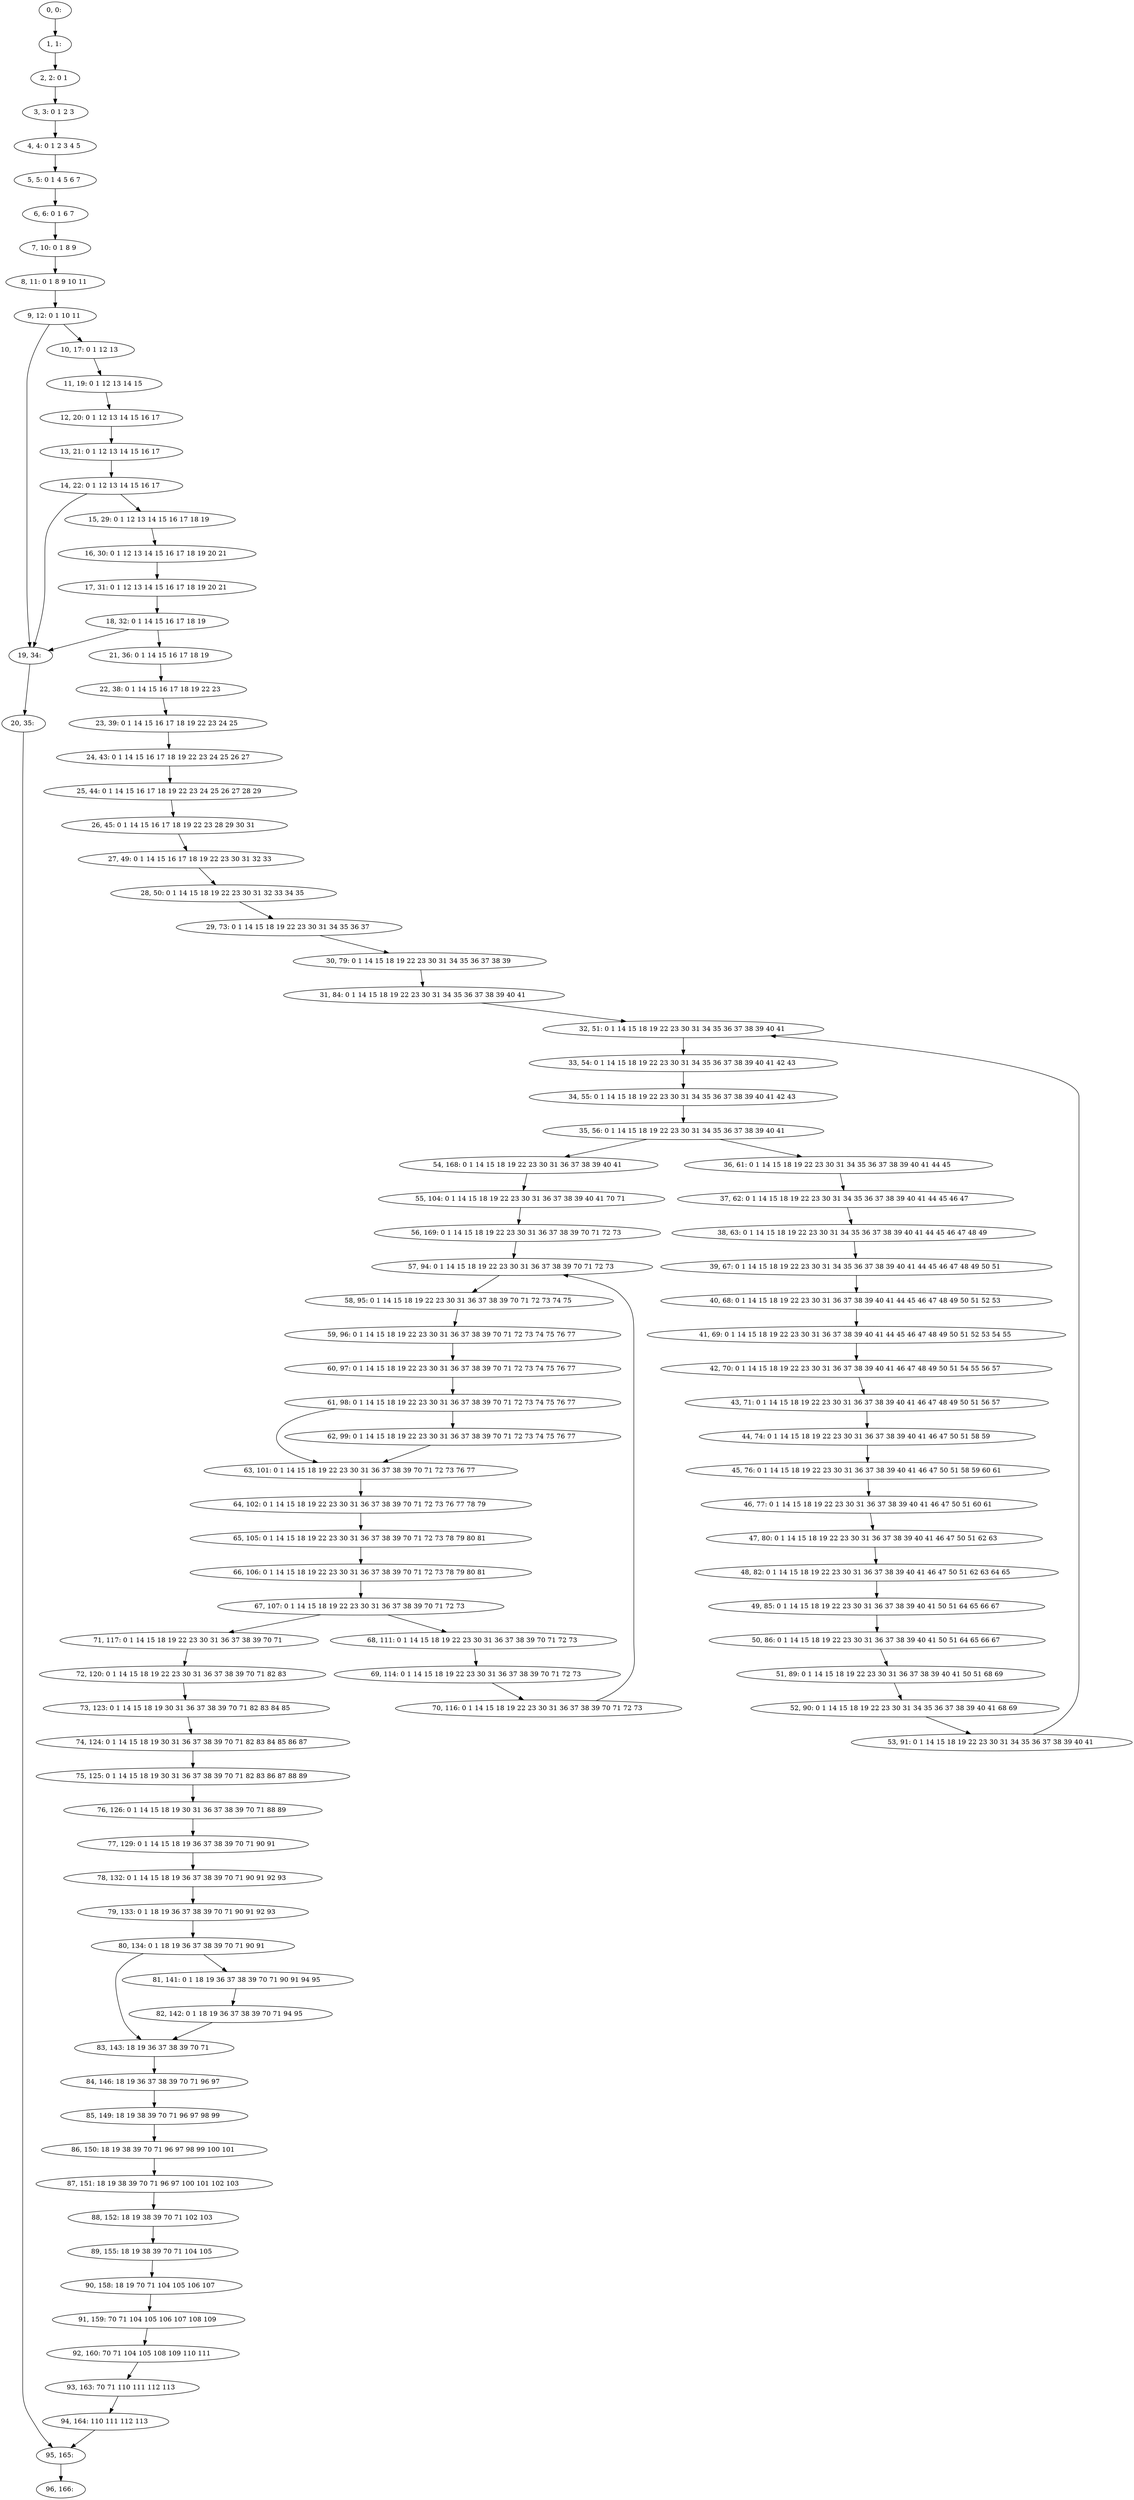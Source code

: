 digraph G {
0[label="0, 0: "];
1[label="1, 1: "];
2[label="2, 2: 0 1 "];
3[label="3, 3: 0 1 2 3 "];
4[label="4, 4: 0 1 2 3 4 5 "];
5[label="5, 5: 0 1 4 5 6 7 "];
6[label="6, 6: 0 1 6 7 "];
7[label="7, 10: 0 1 8 9 "];
8[label="8, 11: 0 1 8 9 10 11 "];
9[label="9, 12: 0 1 10 11 "];
10[label="10, 17: 0 1 12 13 "];
11[label="11, 19: 0 1 12 13 14 15 "];
12[label="12, 20: 0 1 12 13 14 15 16 17 "];
13[label="13, 21: 0 1 12 13 14 15 16 17 "];
14[label="14, 22: 0 1 12 13 14 15 16 17 "];
15[label="15, 29: 0 1 12 13 14 15 16 17 18 19 "];
16[label="16, 30: 0 1 12 13 14 15 16 17 18 19 20 21 "];
17[label="17, 31: 0 1 12 13 14 15 16 17 18 19 20 21 "];
18[label="18, 32: 0 1 14 15 16 17 18 19 "];
19[label="19, 34: "];
20[label="20, 35: "];
21[label="21, 36: 0 1 14 15 16 17 18 19 "];
22[label="22, 38: 0 1 14 15 16 17 18 19 22 23 "];
23[label="23, 39: 0 1 14 15 16 17 18 19 22 23 24 25 "];
24[label="24, 43: 0 1 14 15 16 17 18 19 22 23 24 25 26 27 "];
25[label="25, 44: 0 1 14 15 16 17 18 19 22 23 24 25 26 27 28 29 "];
26[label="26, 45: 0 1 14 15 16 17 18 19 22 23 28 29 30 31 "];
27[label="27, 49: 0 1 14 15 16 17 18 19 22 23 30 31 32 33 "];
28[label="28, 50: 0 1 14 15 18 19 22 23 30 31 32 33 34 35 "];
29[label="29, 73: 0 1 14 15 18 19 22 23 30 31 34 35 36 37 "];
30[label="30, 79: 0 1 14 15 18 19 22 23 30 31 34 35 36 37 38 39 "];
31[label="31, 84: 0 1 14 15 18 19 22 23 30 31 34 35 36 37 38 39 40 41 "];
32[label="32, 51: 0 1 14 15 18 19 22 23 30 31 34 35 36 37 38 39 40 41 "];
33[label="33, 54: 0 1 14 15 18 19 22 23 30 31 34 35 36 37 38 39 40 41 42 43 "];
34[label="34, 55: 0 1 14 15 18 19 22 23 30 31 34 35 36 37 38 39 40 41 42 43 "];
35[label="35, 56: 0 1 14 15 18 19 22 23 30 31 34 35 36 37 38 39 40 41 "];
36[label="36, 61: 0 1 14 15 18 19 22 23 30 31 34 35 36 37 38 39 40 41 44 45 "];
37[label="37, 62: 0 1 14 15 18 19 22 23 30 31 34 35 36 37 38 39 40 41 44 45 46 47 "];
38[label="38, 63: 0 1 14 15 18 19 22 23 30 31 34 35 36 37 38 39 40 41 44 45 46 47 48 49 "];
39[label="39, 67: 0 1 14 15 18 19 22 23 30 31 34 35 36 37 38 39 40 41 44 45 46 47 48 49 50 51 "];
40[label="40, 68: 0 1 14 15 18 19 22 23 30 31 36 37 38 39 40 41 44 45 46 47 48 49 50 51 52 53 "];
41[label="41, 69: 0 1 14 15 18 19 22 23 30 31 36 37 38 39 40 41 44 45 46 47 48 49 50 51 52 53 54 55 "];
42[label="42, 70: 0 1 14 15 18 19 22 23 30 31 36 37 38 39 40 41 46 47 48 49 50 51 54 55 56 57 "];
43[label="43, 71: 0 1 14 15 18 19 22 23 30 31 36 37 38 39 40 41 46 47 48 49 50 51 56 57 "];
44[label="44, 74: 0 1 14 15 18 19 22 23 30 31 36 37 38 39 40 41 46 47 50 51 58 59 "];
45[label="45, 76: 0 1 14 15 18 19 22 23 30 31 36 37 38 39 40 41 46 47 50 51 58 59 60 61 "];
46[label="46, 77: 0 1 14 15 18 19 22 23 30 31 36 37 38 39 40 41 46 47 50 51 60 61 "];
47[label="47, 80: 0 1 14 15 18 19 22 23 30 31 36 37 38 39 40 41 46 47 50 51 62 63 "];
48[label="48, 82: 0 1 14 15 18 19 22 23 30 31 36 37 38 39 40 41 46 47 50 51 62 63 64 65 "];
49[label="49, 85: 0 1 14 15 18 19 22 23 30 31 36 37 38 39 40 41 50 51 64 65 66 67 "];
50[label="50, 86: 0 1 14 15 18 19 22 23 30 31 36 37 38 39 40 41 50 51 64 65 66 67 "];
51[label="51, 89: 0 1 14 15 18 19 22 23 30 31 36 37 38 39 40 41 50 51 68 69 "];
52[label="52, 90: 0 1 14 15 18 19 22 23 30 31 34 35 36 37 38 39 40 41 68 69 "];
53[label="53, 91: 0 1 14 15 18 19 22 23 30 31 34 35 36 37 38 39 40 41 "];
54[label="54, 168: 0 1 14 15 18 19 22 23 30 31 36 37 38 39 40 41 "];
55[label="55, 104: 0 1 14 15 18 19 22 23 30 31 36 37 38 39 40 41 70 71 "];
56[label="56, 169: 0 1 14 15 18 19 22 23 30 31 36 37 38 39 70 71 72 73 "];
57[label="57, 94: 0 1 14 15 18 19 22 23 30 31 36 37 38 39 70 71 72 73 "];
58[label="58, 95: 0 1 14 15 18 19 22 23 30 31 36 37 38 39 70 71 72 73 74 75 "];
59[label="59, 96: 0 1 14 15 18 19 22 23 30 31 36 37 38 39 70 71 72 73 74 75 76 77 "];
60[label="60, 97: 0 1 14 15 18 19 22 23 30 31 36 37 38 39 70 71 72 73 74 75 76 77 "];
61[label="61, 98: 0 1 14 15 18 19 22 23 30 31 36 37 38 39 70 71 72 73 74 75 76 77 "];
62[label="62, 99: 0 1 14 15 18 19 22 23 30 31 36 37 38 39 70 71 72 73 74 75 76 77 "];
63[label="63, 101: 0 1 14 15 18 19 22 23 30 31 36 37 38 39 70 71 72 73 76 77 "];
64[label="64, 102: 0 1 14 15 18 19 22 23 30 31 36 37 38 39 70 71 72 73 76 77 78 79 "];
65[label="65, 105: 0 1 14 15 18 19 22 23 30 31 36 37 38 39 70 71 72 73 78 79 80 81 "];
66[label="66, 106: 0 1 14 15 18 19 22 23 30 31 36 37 38 39 70 71 72 73 78 79 80 81 "];
67[label="67, 107: 0 1 14 15 18 19 22 23 30 31 36 37 38 39 70 71 72 73 "];
68[label="68, 111: 0 1 14 15 18 19 22 23 30 31 36 37 38 39 70 71 72 73 "];
69[label="69, 114: 0 1 14 15 18 19 22 23 30 31 36 37 38 39 70 71 72 73 "];
70[label="70, 116: 0 1 14 15 18 19 22 23 30 31 36 37 38 39 70 71 72 73 "];
71[label="71, 117: 0 1 14 15 18 19 22 23 30 31 36 37 38 39 70 71 "];
72[label="72, 120: 0 1 14 15 18 19 22 23 30 31 36 37 38 39 70 71 82 83 "];
73[label="73, 123: 0 1 14 15 18 19 30 31 36 37 38 39 70 71 82 83 84 85 "];
74[label="74, 124: 0 1 14 15 18 19 30 31 36 37 38 39 70 71 82 83 84 85 86 87 "];
75[label="75, 125: 0 1 14 15 18 19 30 31 36 37 38 39 70 71 82 83 86 87 88 89 "];
76[label="76, 126: 0 1 14 15 18 19 30 31 36 37 38 39 70 71 88 89 "];
77[label="77, 129: 0 1 14 15 18 19 36 37 38 39 70 71 90 91 "];
78[label="78, 132: 0 1 14 15 18 19 36 37 38 39 70 71 90 91 92 93 "];
79[label="79, 133: 0 1 18 19 36 37 38 39 70 71 90 91 92 93 "];
80[label="80, 134: 0 1 18 19 36 37 38 39 70 71 90 91 "];
81[label="81, 141: 0 1 18 19 36 37 38 39 70 71 90 91 94 95 "];
82[label="82, 142: 0 1 18 19 36 37 38 39 70 71 94 95 "];
83[label="83, 143: 18 19 36 37 38 39 70 71 "];
84[label="84, 146: 18 19 36 37 38 39 70 71 96 97 "];
85[label="85, 149: 18 19 38 39 70 71 96 97 98 99 "];
86[label="86, 150: 18 19 38 39 70 71 96 97 98 99 100 101 "];
87[label="87, 151: 18 19 38 39 70 71 96 97 100 101 102 103 "];
88[label="88, 152: 18 19 38 39 70 71 102 103 "];
89[label="89, 155: 18 19 38 39 70 71 104 105 "];
90[label="90, 158: 18 19 70 71 104 105 106 107 "];
91[label="91, 159: 70 71 104 105 106 107 108 109 "];
92[label="92, 160: 70 71 104 105 108 109 110 111 "];
93[label="93, 163: 70 71 110 111 112 113 "];
94[label="94, 164: 110 111 112 113 "];
95[label="95, 165: "];
96[label="96, 166: "];
0->1 ;
1->2 ;
2->3 ;
3->4 ;
4->5 ;
5->6 ;
6->7 ;
7->8 ;
8->9 ;
9->10 ;
9->19 ;
10->11 ;
11->12 ;
12->13 ;
13->14 ;
14->15 ;
14->19 ;
15->16 ;
16->17 ;
17->18 ;
18->19 ;
18->21 ;
19->20 ;
20->95 ;
21->22 ;
22->23 ;
23->24 ;
24->25 ;
25->26 ;
26->27 ;
27->28 ;
28->29 ;
29->30 ;
30->31 ;
31->32 ;
32->33 ;
33->34 ;
34->35 ;
35->36 ;
35->54 ;
36->37 ;
37->38 ;
38->39 ;
39->40 ;
40->41 ;
41->42 ;
42->43 ;
43->44 ;
44->45 ;
45->46 ;
46->47 ;
47->48 ;
48->49 ;
49->50 ;
50->51 ;
51->52 ;
52->53 ;
53->32 ;
54->55 ;
55->56 ;
56->57 ;
57->58 ;
58->59 ;
59->60 ;
60->61 ;
61->62 ;
61->63 ;
62->63 ;
63->64 ;
64->65 ;
65->66 ;
66->67 ;
67->68 ;
67->71 ;
68->69 ;
69->70 ;
70->57 ;
71->72 ;
72->73 ;
73->74 ;
74->75 ;
75->76 ;
76->77 ;
77->78 ;
78->79 ;
79->80 ;
80->81 ;
80->83 ;
81->82 ;
82->83 ;
83->84 ;
84->85 ;
85->86 ;
86->87 ;
87->88 ;
88->89 ;
89->90 ;
90->91 ;
91->92 ;
92->93 ;
93->94 ;
94->95 ;
95->96 ;
}
